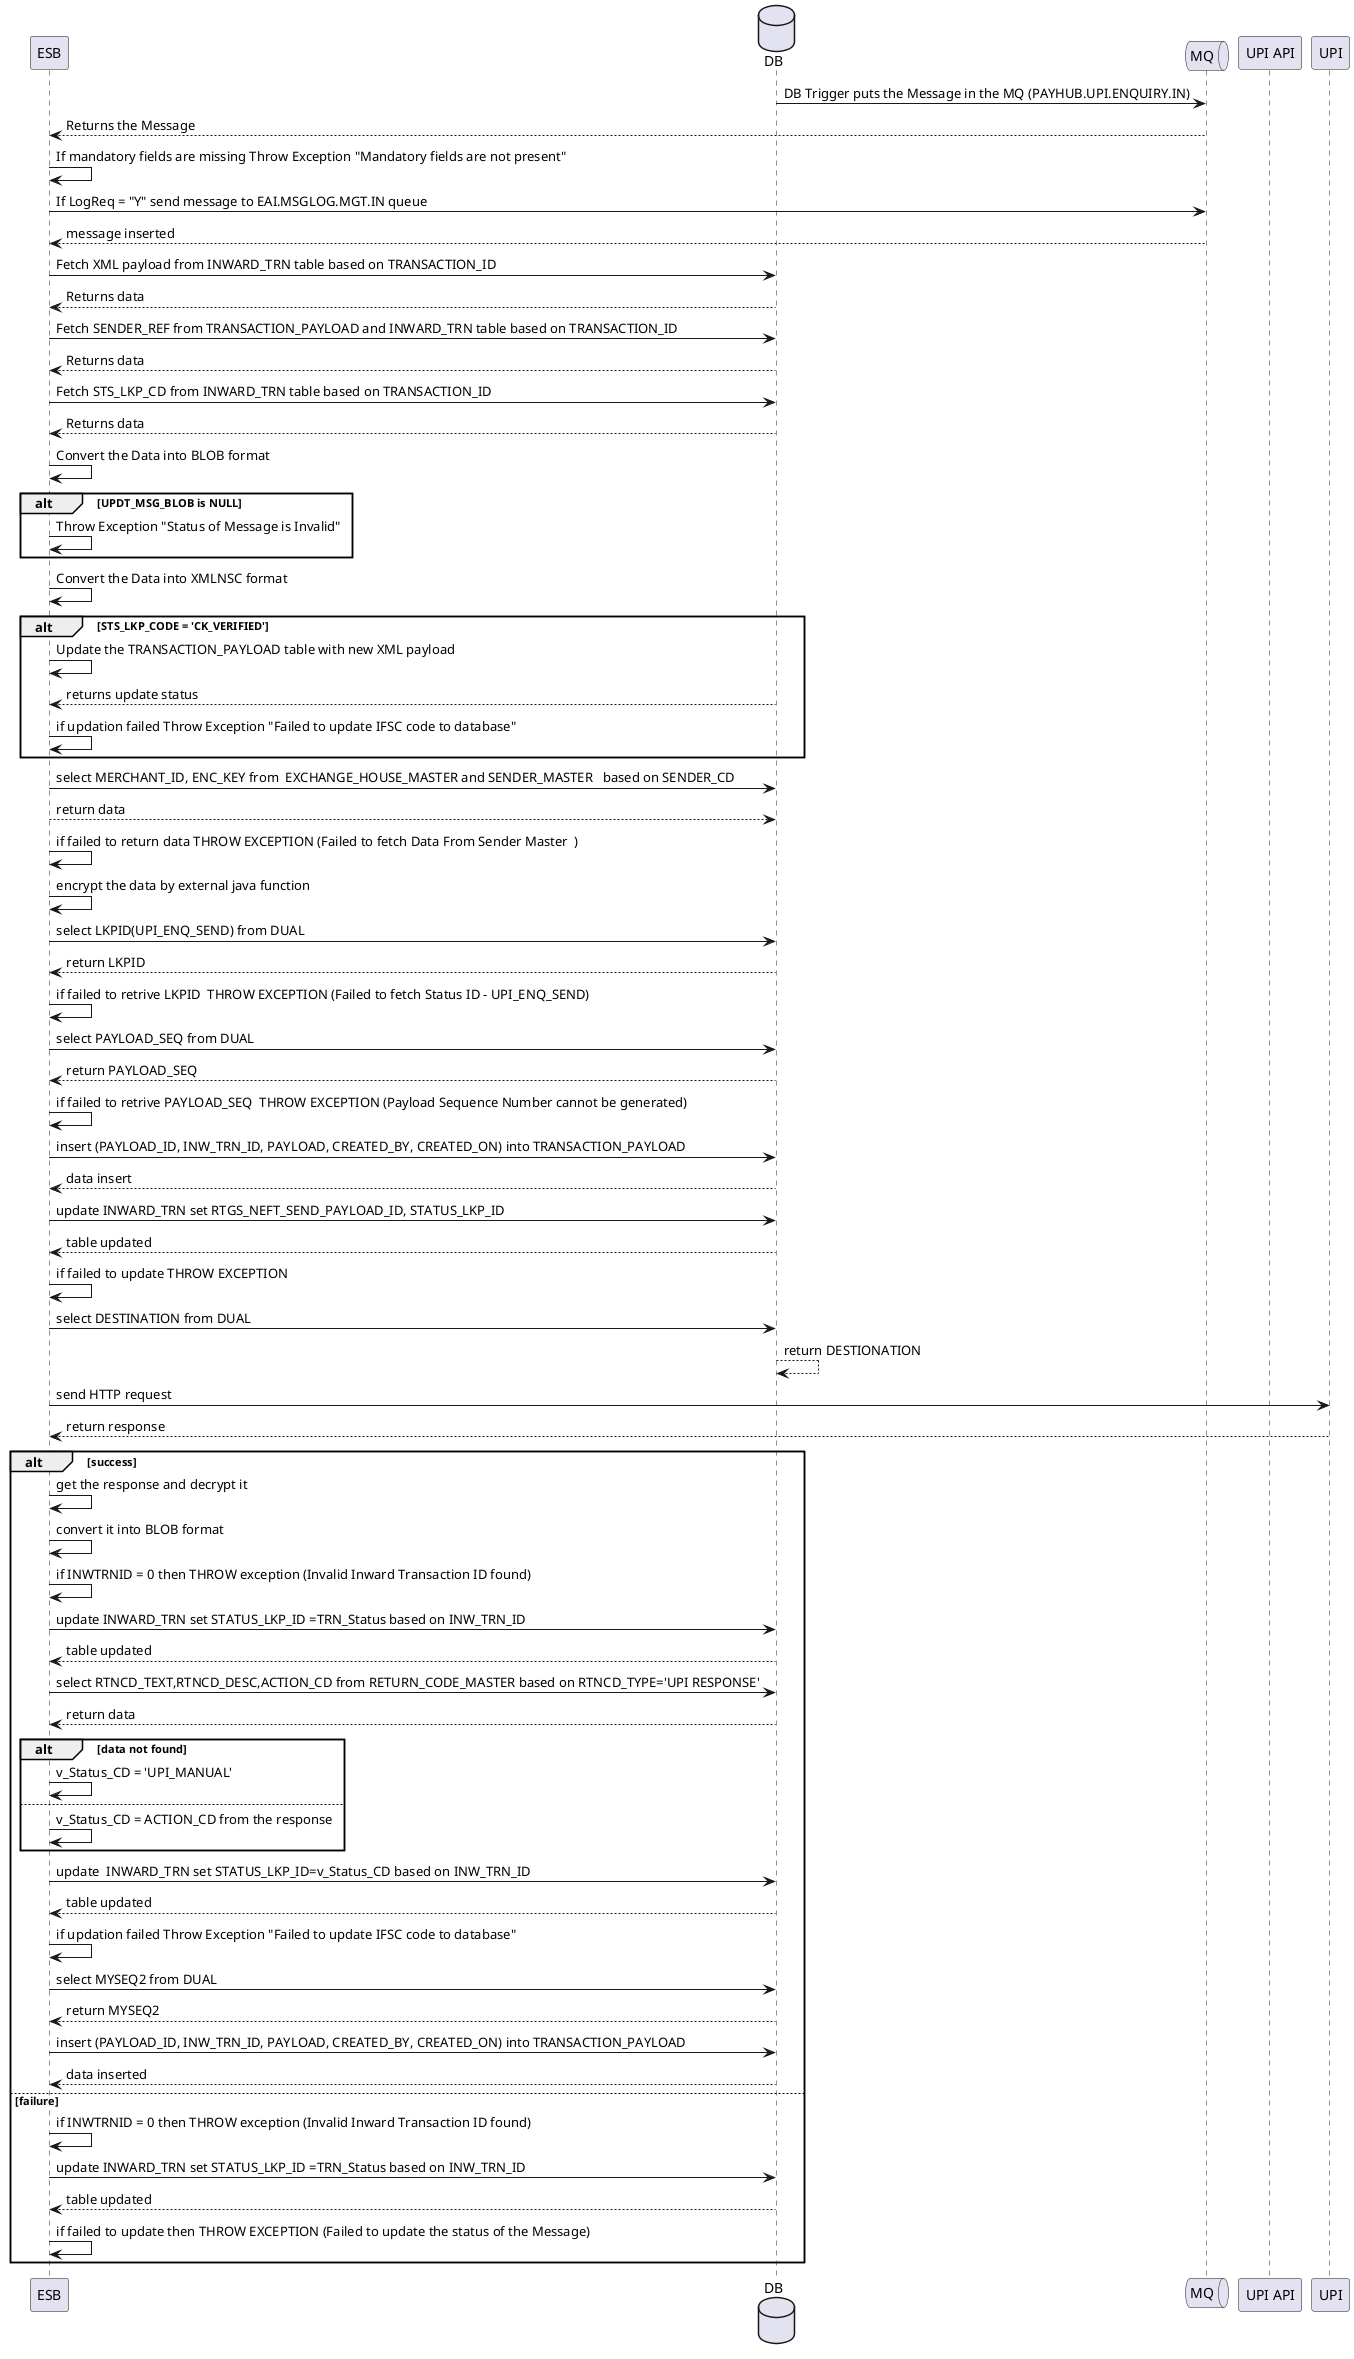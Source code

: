@startuml UPI ENQUIRY

participant ESB
Database "DB" as DB
Queue "MQ" as MQ
participant "UPI API" as API

DB -> MQ : DB Trigger puts the Message in the MQ (PAYHUB.UPI.ENQUIRY.IN)
MQ --> ESB : Returns the Message

ESB -> ESB : If mandatory fields are missing Throw Exception "Mandatory fields are not present"

ESB -> MQ: If LogReq = "Y" send message to EAI.MSGLOG.MGT.IN queue
MQ --> ESB: message inserted

ESB -> DB : Fetch XML payload from INWARD_TRN table based on TRANSACTION_ID
DB --> ESB : Returns data

ESB -> DB : Fetch SENDER_REF from TRANSACTION_PAYLOAD and INWARD_TRN table based on TRANSACTION_ID
DB --> ESB : Returns data

ESB -> DB : Fetch STS_LKP_CD from INWARD_TRN table based on TRANSACTION_ID
DB --> ESB : Returns data

ESB -> ESB : Convert the Data into BLOB format

alt UPDT_MSG_BLOB is NULL
    ESB -> ESB : Throw Exception "Status of Message is Invalid"
end

ESB -> ESB : Convert the Data into XMLNSC format

alt STS_LKP_CODE = 'CK_VERIFIED'
    ESB -> ESB : Update the TRANSACTION_PAYLOAD table with new XML payload
    DB --> ESB : returns update status
    ESB -> ESB : if updation failed Throw Exception "Failed to update IFSC code to database"
end
'2 subflows'

ESB -> DB : select MERCHANT_ID, ENC_KEY from  EXCHANGE_HOUSE_MASTER and SENDER_MASTER   based on SENDER_CD
ESB --> DB : return data

ESB -> ESB : if failed to return data THROW EXCEPTION (Failed to fetch Data From Sender Master  )

ESB -> ESB : encrypt the data by external java function 

ESB -> DB : select LKPID(UPI_ENQ_SEND) from DUAL 
DB --> ESB : return LKPID

ESB -> ESB: if failed to retrive LKPID  THROW EXCEPTION (Failed to fetch Status ID - UPI_ENQ_SEND)

ESB -> DB : select PAYLOAD_SEQ from DUAL
DB --> ESB : return PAYLOAD_SEQ
ESB -> ESB: if failed to retrive PAYLOAD_SEQ  THROW EXCEPTION (Payload Sequence Number cannot be generated)

ESB -> DB : insert (PAYLOAD_ID, INW_TRN_ID, PAYLOAD, CREATED_BY, CREATED_ON) into TRANSACTION_PAYLOAD
DB -->ESB : data insert

ESB -> DB : update INWARD_TRN set RTGS_NEFT_SEND_PAYLOAD_ID, STATUS_LKP_ID 
DB -->ESB : table updated
ESB -> ESB: if failed to update THROW EXCEPTION 

ESB -> DB : select DESTINATION from DUAL
DB --> DB : return DESTIONATION

ESB -> UPI : send HTTP request
UPI --> ESB : return response


alt success  
    ESB -> ESB : get the response and decrypt it
    ESB -> ESB : convert it into BLOB format
    
    ESB -> ESB : if INWTRNID = 0 then THROW exception (Invalid Inward Transaction ID found)
    ESB -> DB : update INWARD_TRN set STATUS_LKP_ID =TRN_Status based on INW_TRN_ID
    DB --> ESB : table updated

    ESB -> DB : select RTNCD_TEXT,RTNCD_DESC,ACTION_CD from RETURN_CODE_MASTER based on RTNCD_TYPE='UPI RESPONSE'
    DB --> ESB : return data
    
    alt data not found
        ESB -> ESB : v_Status_CD = 'UPI_MANUAL'
    else
        ESB -> ESB : v_Status_CD = ACTION_CD from the response
    end

    ESB -> DB : update  INWARD_TRN set STATUS_LKP_ID=v_Status_CD based on INW_TRN_ID
    DB --> ESB : table updated
    ESB -> ESB : if updation failed Throw Exception "Failed to update IFSC code to database"

    ESB -> DB : select MYSEQ2 from DUAL
    DB --> ESB : return MYSEQ2
    
    ESB -> DB : insert (PAYLOAD_ID, INW_TRN_ID, PAYLOAD, CREATED_BY, CREATED_ON) into TRANSACTION_PAYLOAD
    DB -->ESB : data inserted
else failure
    ESB -> ESB : if INWTRNID = 0 then THROW exception (Invalid Inward Transaction ID found)
    ESB -> DB : update INWARD_TRN set STATUS_LKP_ID =TRN_Status based on INW_TRN_ID
    DB --> ESB : table updated
    ESB -> ESB : if failed to update then THROW EXCEPTION (Failed to update the status of the Message)
end

@enduml
